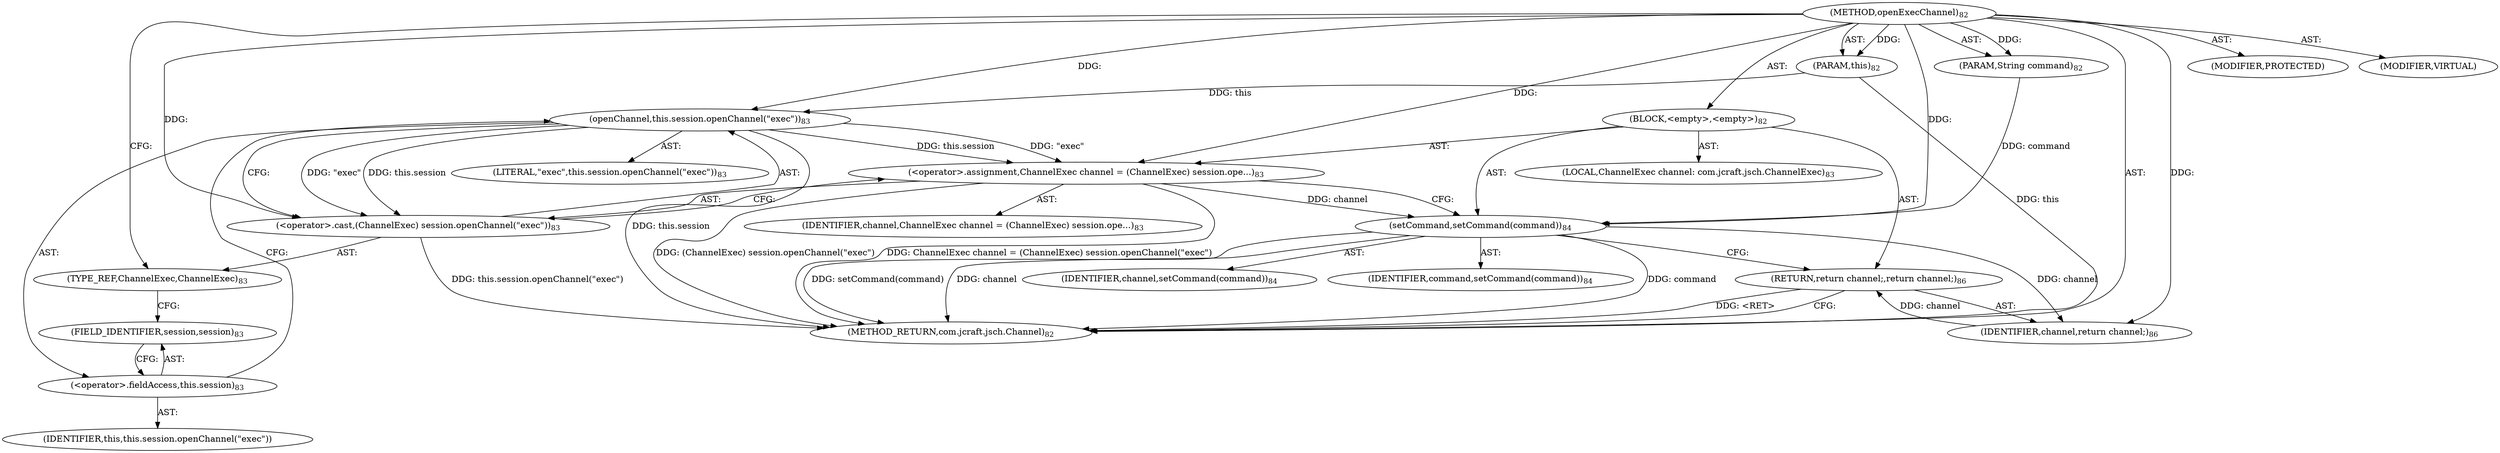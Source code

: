digraph "openExecChannel" {  
"111669149697" [label = <(METHOD,openExecChannel)<SUB>82</SUB>> ]
"115964116996" [label = <(PARAM,this)<SUB>82</SUB>> ]
"115964116997" [label = <(PARAM,String command)<SUB>82</SUB>> ]
"25769803777" [label = <(BLOCK,&lt;empty&gt;,&lt;empty&gt;)<SUB>82</SUB>> ]
"94489280512" [label = <(LOCAL,ChannelExec channel: com.jcraft.jsch.ChannelExec)<SUB>83</SUB>> ]
"30064771079" [label = <(&lt;operator&gt;.assignment,ChannelExec channel = (ChannelExec) session.ope...)<SUB>83</SUB>> ]
"68719476743" [label = <(IDENTIFIER,channel,ChannelExec channel = (ChannelExec) session.ope...)<SUB>83</SUB>> ]
"30064771080" [label = <(&lt;operator&gt;.cast,(ChannelExec) session.openChannel(&quot;exec&quot;))<SUB>83</SUB>> ]
"180388626432" [label = <(TYPE_REF,ChannelExec,ChannelExec)<SUB>83</SUB>> ]
"30064771081" [label = <(openChannel,this.session.openChannel(&quot;exec&quot;))<SUB>83</SUB>> ]
"30064771082" [label = <(&lt;operator&gt;.fieldAccess,this.session)<SUB>83</SUB>> ]
"68719476744" [label = <(IDENTIFIER,this,this.session.openChannel(&quot;exec&quot;))> ]
"55834574851" [label = <(FIELD_IDENTIFIER,session,session)<SUB>83</SUB>> ]
"90194313216" [label = <(LITERAL,&quot;exec&quot;,this.session.openChannel(&quot;exec&quot;))<SUB>83</SUB>> ]
"30064771083" [label = <(setCommand,setCommand(command))<SUB>84</SUB>> ]
"68719476745" [label = <(IDENTIFIER,channel,setCommand(command))<SUB>84</SUB>> ]
"68719476746" [label = <(IDENTIFIER,command,setCommand(command))<SUB>84</SUB>> ]
"146028888064" [label = <(RETURN,return channel;,return channel;)<SUB>86</SUB>> ]
"68719476747" [label = <(IDENTIFIER,channel,return channel;)<SUB>86</SUB>> ]
"133143986180" [label = <(MODIFIER,PROTECTED)> ]
"133143986181" [label = <(MODIFIER,VIRTUAL)> ]
"128849018881" [label = <(METHOD_RETURN,com.jcraft.jsch.Channel)<SUB>82</SUB>> ]
  "111669149697" -> "115964116996"  [ label = "AST: "] 
  "111669149697" -> "115964116997"  [ label = "AST: "] 
  "111669149697" -> "25769803777"  [ label = "AST: "] 
  "111669149697" -> "133143986180"  [ label = "AST: "] 
  "111669149697" -> "133143986181"  [ label = "AST: "] 
  "111669149697" -> "128849018881"  [ label = "AST: "] 
  "25769803777" -> "94489280512"  [ label = "AST: "] 
  "25769803777" -> "30064771079"  [ label = "AST: "] 
  "25769803777" -> "30064771083"  [ label = "AST: "] 
  "25769803777" -> "146028888064"  [ label = "AST: "] 
  "30064771079" -> "68719476743"  [ label = "AST: "] 
  "30064771079" -> "30064771080"  [ label = "AST: "] 
  "30064771080" -> "180388626432"  [ label = "AST: "] 
  "30064771080" -> "30064771081"  [ label = "AST: "] 
  "30064771081" -> "30064771082"  [ label = "AST: "] 
  "30064771081" -> "90194313216"  [ label = "AST: "] 
  "30064771082" -> "68719476744"  [ label = "AST: "] 
  "30064771082" -> "55834574851"  [ label = "AST: "] 
  "30064771083" -> "68719476745"  [ label = "AST: "] 
  "30064771083" -> "68719476746"  [ label = "AST: "] 
  "146028888064" -> "68719476747"  [ label = "AST: "] 
  "30064771079" -> "30064771083"  [ label = "CFG: "] 
  "30064771083" -> "146028888064"  [ label = "CFG: "] 
  "146028888064" -> "128849018881"  [ label = "CFG: "] 
  "30064771080" -> "30064771079"  [ label = "CFG: "] 
  "180388626432" -> "55834574851"  [ label = "CFG: "] 
  "30064771081" -> "30064771080"  [ label = "CFG: "] 
  "30064771082" -> "30064771081"  [ label = "CFG: "] 
  "55834574851" -> "30064771082"  [ label = "CFG: "] 
  "111669149697" -> "180388626432"  [ label = "CFG: "] 
  "146028888064" -> "128849018881"  [ label = "DDG: &lt;RET&gt;"] 
  "115964116996" -> "128849018881"  [ label = "DDG: this"] 
  "30064771081" -> "128849018881"  [ label = "DDG: this.session"] 
  "30064771080" -> "128849018881"  [ label = "DDG: this.session.openChannel(&quot;exec&quot;)"] 
  "30064771079" -> "128849018881"  [ label = "DDG: (ChannelExec) session.openChannel(&quot;exec&quot;)"] 
  "30064771079" -> "128849018881"  [ label = "DDG: ChannelExec channel = (ChannelExec) session.openChannel(&quot;exec&quot;)"] 
  "30064771083" -> "128849018881"  [ label = "DDG: channel"] 
  "30064771083" -> "128849018881"  [ label = "DDG: command"] 
  "30064771083" -> "128849018881"  [ label = "DDG: setCommand(command)"] 
  "111669149697" -> "115964116996"  [ label = "DDG: "] 
  "111669149697" -> "115964116997"  [ label = "DDG: "] 
  "111669149697" -> "30064771079"  [ label = "DDG: "] 
  "30064771081" -> "30064771079"  [ label = "DDG: this.session"] 
  "30064771081" -> "30064771079"  [ label = "DDG: &quot;exec&quot;"] 
  "68719476747" -> "146028888064"  [ label = "DDG: channel"] 
  "30064771079" -> "30064771083"  [ label = "DDG: channel"] 
  "111669149697" -> "30064771083"  [ label = "DDG: "] 
  "115964116997" -> "30064771083"  [ label = "DDG: command"] 
  "30064771083" -> "68719476747"  [ label = "DDG: channel"] 
  "111669149697" -> "68719476747"  [ label = "DDG: "] 
  "111669149697" -> "30064771080"  [ label = "DDG: "] 
  "30064771081" -> "30064771080"  [ label = "DDG: this.session"] 
  "30064771081" -> "30064771080"  [ label = "DDG: &quot;exec&quot;"] 
  "115964116996" -> "30064771081"  [ label = "DDG: this"] 
  "111669149697" -> "30064771081"  [ label = "DDG: "] 
}
